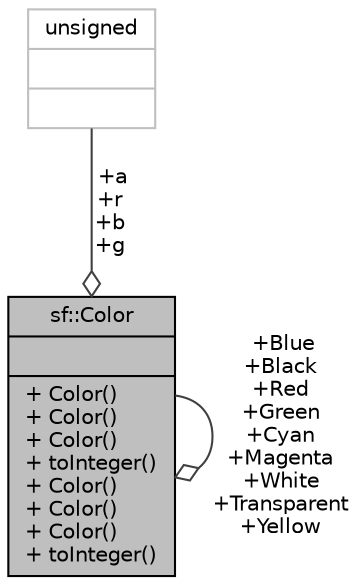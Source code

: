 digraph "sf::Color"
{
 // LATEX_PDF_SIZE
  edge [fontname="Helvetica",fontsize="10",labelfontname="Helvetica",labelfontsize="10"];
  node [fontname="Helvetica",fontsize="10",shape=record];
  Node1 [label="{sf::Color\n||+ Color()\l+ Color()\l+ Color()\l+ toInteger()\l+ Color()\l+ Color()\l+ Color()\l+ toInteger()\l}",height=0.2,width=0.4,color="black", fillcolor="grey75", style="filled", fontcolor="black",tooltip="Utility class for manipulating RGBA colors."];
  Node1 -> Node1 [color="grey25",fontsize="10",style="solid",label=" +Blue\n+Black\n+Red\n+Green\n+Cyan\n+Magenta\n+White\n+Transparent\n+Yellow" ,arrowhead="odiamond",fontname="Helvetica"];
  Node2 -> Node1 [color="grey25",fontsize="10",style="solid",label=" +a\n+r\n+b\n+g" ,arrowhead="odiamond",fontname="Helvetica"];
  Node2 [label="{unsigned\n||}",height=0.2,width=0.4,color="grey75", fillcolor="white", style="filled",tooltip=" "];
}
